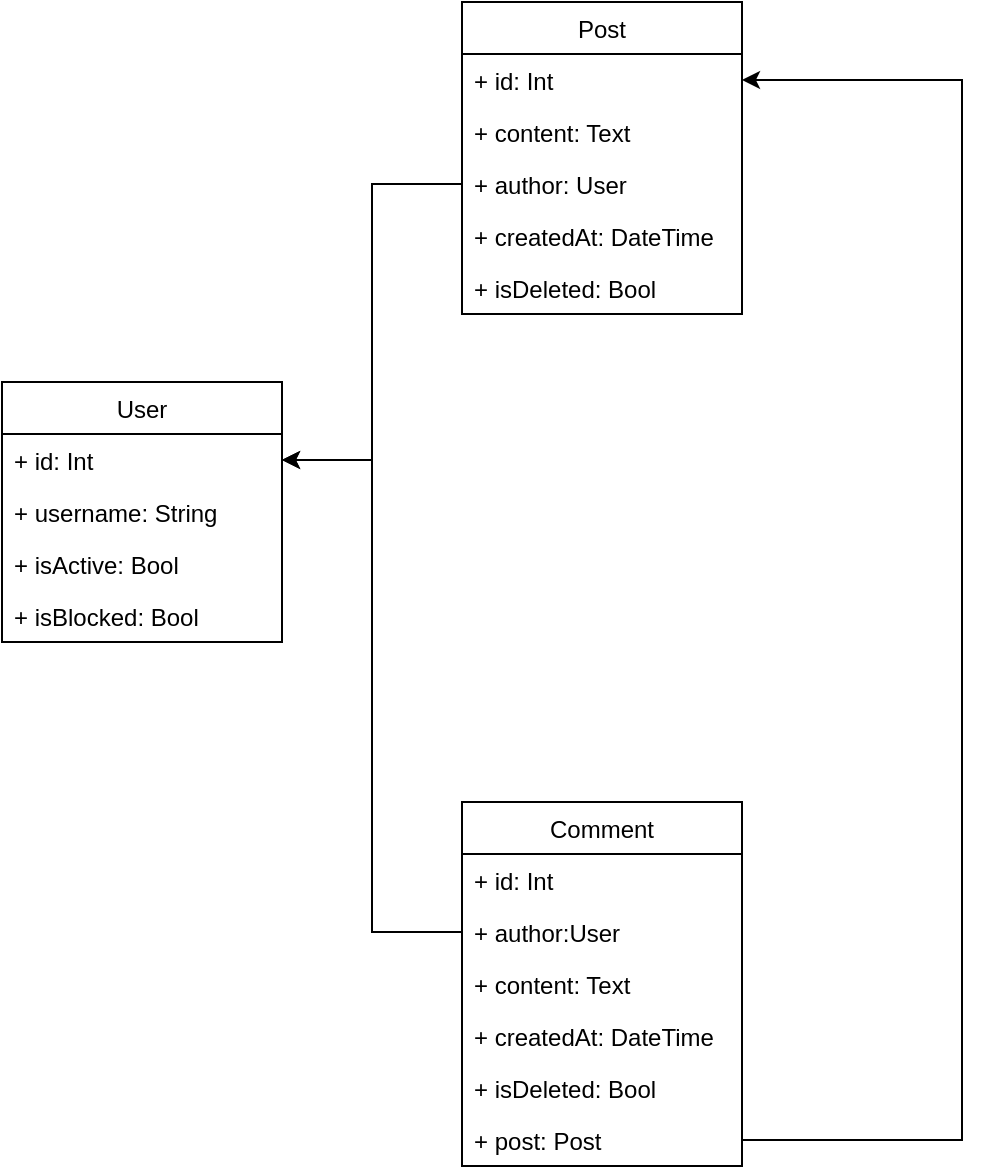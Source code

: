 <mxfile version="12.6.6" type="device"><diagram id="OXTdgx4P4XW1dEpawIOl" name="Page-1"><mxGraphModel dx="817" dy="1129" grid="1" gridSize="10" guides="1" tooltips="1" connect="1" arrows="1" fold="1" page="1" pageScale="1" pageWidth="827" pageHeight="1169" math="0" shadow="0"><root><mxCell id="0"/><mxCell id="1" parent="0"/><mxCell id="gPV_On2gsuyzMj4LofqM-9" value="User" style="swimlane;fontStyle=0;childLayout=stackLayout;horizontal=1;startSize=26;fillColor=none;horizontalStack=0;resizeParent=1;resizeParentMax=0;resizeLast=0;collapsible=1;marginBottom=0;" vertex="1" parent="1"><mxGeometry x="100" y="310" width="140" height="130" as="geometry"/></mxCell><mxCell id="gPV_On2gsuyzMj4LofqM-10" value="+ id: Int" style="text;strokeColor=none;fillColor=none;align=left;verticalAlign=top;spacingLeft=4;spacingRight=4;overflow=hidden;rotatable=0;points=[[0,0.5],[1,0.5]];portConstraint=eastwest;" vertex="1" parent="gPV_On2gsuyzMj4LofqM-9"><mxGeometry y="26" width="140" height="26" as="geometry"/></mxCell><mxCell id="gPV_On2gsuyzMj4LofqM-11" value="+ username: String" style="text;strokeColor=none;fillColor=none;align=left;verticalAlign=top;spacingLeft=4;spacingRight=4;overflow=hidden;rotatable=0;points=[[0,0.5],[1,0.5]];portConstraint=eastwest;" vertex="1" parent="gPV_On2gsuyzMj4LofqM-9"><mxGeometry y="52" width="140" height="26" as="geometry"/></mxCell><mxCell id="gPV_On2gsuyzMj4LofqM-12" value="+ isActive: Bool" style="text;strokeColor=none;fillColor=none;align=left;verticalAlign=top;spacingLeft=4;spacingRight=4;overflow=hidden;rotatable=0;points=[[0,0.5],[1,0.5]];portConstraint=eastwest;" vertex="1" parent="gPV_On2gsuyzMj4LofqM-9"><mxGeometry y="78" width="140" height="26" as="geometry"/></mxCell><mxCell id="gPV_On2gsuyzMj4LofqM-21" value="+ isBlocked: Bool" style="text;strokeColor=none;fillColor=none;align=left;verticalAlign=top;spacingLeft=4;spacingRight=4;overflow=hidden;rotatable=0;points=[[0,0.5],[1,0.5]];portConstraint=eastwest;" vertex="1" parent="gPV_On2gsuyzMj4LofqM-9"><mxGeometry y="104" width="140" height="26" as="geometry"/></mxCell><mxCell id="gPV_On2gsuyzMj4LofqM-13" value="Post" style="swimlane;fontStyle=0;childLayout=stackLayout;horizontal=1;startSize=26;fillColor=none;horizontalStack=0;resizeParent=1;resizeParentMax=0;resizeLast=0;collapsible=1;marginBottom=0;" vertex="1" parent="1"><mxGeometry x="330" y="120" width="140" height="156" as="geometry"/></mxCell><mxCell id="gPV_On2gsuyzMj4LofqM-14" value="+ id: Int" style="text;strokeColor=none;fillColor=none;align=left;verticalAlign=top;spacingLeft=4;spacingRight=4;overflow=hidden;rotatable=0;points=[[0,0.5],[1,0.5]];portConstraint=eastwest;" vertex="1" parent="gPV_On2gsuyzMj4LofqM-13"><mxGeometry y="26" width="140" height="26" as="geometry"/></mxCell><mxCell id="gPV_On2gsuyzMj4LofqM-15" value="+ content: Text" style="text;strokeColor=none;fillColor=none;align=left;verticalAlign=top;spacingLeft=4;spacingRight=4;overflow=hidden;rotatable=0;points=[[0,0.5],[1,0.5]];portConstraint=eastwest;" vertex="1" parent="gPV_On2gsuyzMj4LofqM-13"><mxGeometry y="52" width="140" height="26" as="geometry"/></mxCell><mxCell id="gPV_On2gsuyzMj4LofqM-16" value="+ author: User" style="text;strokeColor=none;fillColor=none;align=left;verticalAlign=top;spacingLeft=4;spacingRight=4;overflow=hidden;rotatable=0;points=[[0,0.5],[1,0.5]];portConstraint=eastwest;" vertex="1" parent="gPV_On2gsuyzMj4LofqM-13"><mxGeometry y="78" width="140" height="26" as="geometry"/></mxCell><mxCell id="gPV_On2gsuyzMj4LofqM-22" value="+ createdAt: DateTime" style="text;strokeColor=none;fillColor=none;align=left;verticalAlign=top;spacingLeft=4;spacingRight=4;overflow=hidden;rotatable=0;points=[[0,0.5],[1,0.5]];portConstraint=eastwest;" vertex="1" parent="gPV_On2gsuyzMj4LofqM-13"><mxGeometry y="104" width="140" height="26" as="geometry"/></mxCell><mxCell id="gPV_On2gsuyzMj4LofqM-23" value="+ isDeleted: Bool" style="text;strokeColor=none;fillColor=none;align=left;verticalAlign=top;spacingLeft=4;spacingRight=4;overflow=hidden;rotatable=0;points=[[0,0.5],[1,0.5]];portConstraint=eastwest;" vertex="1" parent="gPV_On2gsuyzMj4LofqM-13"><mxGeometry y="130" width="140" height="26" as="geometry"/></mxCell><mxCell id="gPV_On2gsuyzMj4LofqM-17" value="Comment" style="swimlane;fontStyle=0;childLayout=stackLayout;horizontal=1;startSize=26;fillColor=none;horizontalStack=0;resizeParent=1;resizeParentMax=0;resizeLast=0;collapsible=1;marginBottom=0;" vertex="1" parent="1"><mxGeometry x="330" y="520" width="140" height="182" as="geometry"/></mxCell><mxCell id="gPV_On2gsuyzMj4LofqM-18" value="+ id: Int" style="text;strokeColor=none;fillColor=none;align=left;verticalAlign=top;spacingLeft=4;spacingRight=4;overflow=hidden;rotatable=0;points=[[0,0.5],[1,0.5]];portConstraint=eastwest;" vertex="1" parent="gPV_On2gsuyzMj4LofqM-17"><mxGeometry y="26" width="140" height="26" as="geometry"/></mxCell><mxCell id="gPV_On2gsuyzMj4LofqM-19" value="+ author:User " style="text;strokeColor=none;fillColor=none;align=left;verticalAlign=top;spacingLeft=4;spacingRight=4;overflow=hidden;rotatable=0;points=[[0,0.5],[1,0.5]];portConstraint=eastwest;" vertex="1" parent="gPV_On2gsuyzMj4LofqM-17"><mxGeometry y="52" width="140" height="26" as="geometry"/></mxCell><mxCell id="gPV_On2gsuyzMj4LofqM-20" value="+ content: Text" style="text;strokeColor=none;fillColor=none;align=left;verticalAlign=top;spacingLeft=4;spacingRight=4;overflow=hidden;rotatable=0;points=[[0,0.5],[1,0.5]];portConstraint=eastwest;" vertex="1" parent="gPV_On2gsuyzMj4LofqM-17"><mxGeometry y="78" width="140" height="26" as="geometry"/></mxCell><mxCell id="gPV_On2gsuyzMj4LofqM-24" value="+ createdAt: DateTime" style="text;strokeColor=none;fillColor=none;align=left;verticalAlign=top;spacingLeft=4;spacingRight=4;overflow=hidden;rotatable=0;points=[[0,0.5],[1,0.5]];portConstraint=eastwest;" vertex="1" parent="gPV_On2gsuyzMj4LofqM-17"><mxGeometry y="104" width="140" height="26" as="geometry"/></mxCell><mxCell id="gPV_On2gsuyzMj4LofqM-25" value="+ isDeleted: Bool" style="text;strokeColor=none;fillColor=none;align=left;verticalAlign=top;spacingLeft=4;spacingRight=4;overflow=hidden;rotatable=0;points=[[0,0.5],[1,0.5]];portConstraint=eastwest;" vertex="1" parent="gPV_On2gsuyzMj4LofqM-17"><mxGeometry y="130" width="140" height="26" as="geometry"/></mxCell><mxCell id="gPV_On2gsuyzMj4LofqM-28" value="+ post: Post" style="text;strokeColor=none;fillColor=none;align=left;verticalAlign=top;spacingLeft=4;spacingRight=4;overflow=hidden;rotatable=0;points=[[0,0.5],[1,0.5]];portConstraint=eastwest;" vertex="1" parent="gPV_On2gsuyzMj4LofqM-17"><mxGeometry y="156" width="140" height="26" as="geometry"/></mxCell><mxCell id="gPV_On2gsuyzMj4LofqM-26" style="edgeStyle=orthogonalEdgeStyle;rounded=0;orthogonalLoop=1;jettySize=auto;html=1;" edge="1" parent="1" source="gPV_On2gsuyzMj4LofqM-16" target="gPV_On2gsuyzMj4LofqM-10"><mxGeometry relative="1" as="geometry"/></mxCell><mxCell id="gPV_On2gsuyzMj4LofqM-27" style="edgeStyle=orthogonalEdgeStyle;rounded=0;orthogonalLoop=1;jettySize=auto;html=1;entryX=1;entryY=0.5;entryDx=0;entryDy=0;" edge="1" parent="1" source="gPV_On2gsuyzMj4LofqM-19" target="gPV_On2gsuyzMj4LofqM-10"><mxGeometry relative="1" as="geometry"/></mxCell><mxCell id="gPV_On2gsuyzMj4LofqM-29" style="edgeStyle=orthogonalEdgeStyle;rounded=0;orthogonalLoop=1;jettySize=auto;html=1;entryX=1;entryY=0.5;entryDx=0;entryDy=0;" edge="1" parent="1" source="gPV_On2gsuyzMj4LofqM-28" target="gPV_On2gsuyzMj4LofqM-14"><mxGeometry relative="1" as="geometry"><Array as="points"><mxPoint x="580" y="689"/><mxPoint x="580" y="159"/></Array></mxGeometry></mxCell></root></mxGraphModel></diagram></mxfile>